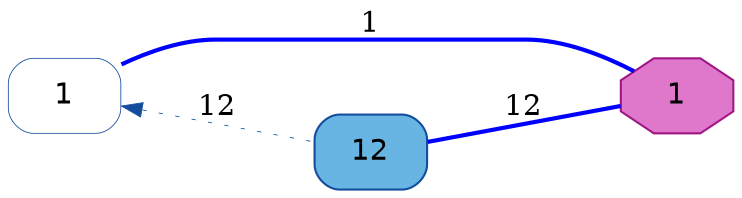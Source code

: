 
digraph{
rankdir=LR
n0 [color="#134d9c", penwidth=0.4, fontname="Helvetica", style=rounded, shape=box, label=1];
n1 [style=filled, fontname="Helvetica", fillcolor="#df77cb", shape=octagon, color="#9f1684", label=1];
n2 [color="#134d9c", fontname="Helvetica", fillcolor="#68b5e3", shape=box, style="rounded,filled", label=12];



n0 -> n2 [ color="#134d9c", penwidth=0.4, dir=back, style=dotted, minlen=2, label=12 ];

n2 -> n1 [ penwidth=2, arrowhead=none, color="#0000FF", style=solid, minlen=2, label=12 ];

n0 -> n1 [ penwidth=2, arrowhead=none, color="#0000FF", style=solid, minlen=2, label=1 ];

}
        